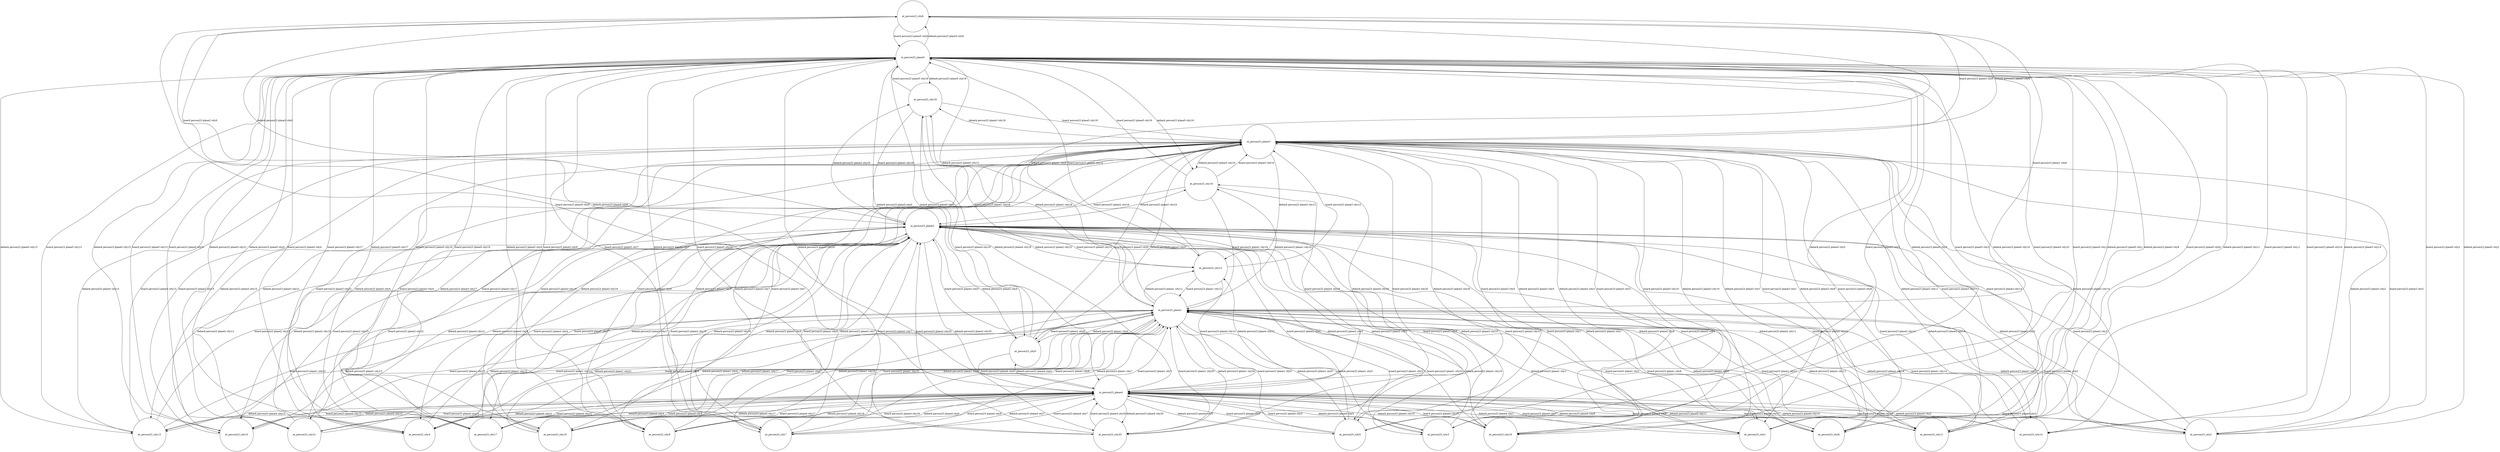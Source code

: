digraph Tree {
	node [shape=circle, fontsize=14, color=black, fillcolor=white, fontcolor=black];
	 edge [style=solid, color=black];
at_person23_city6 [label="at_person23_city6"];
in_person23_plane5 [label="in_person23_plane5"];
in_person23_plane4 [label="in_person23_plane4"];
in_person23_plane1 [label="in_person23_plane1"];
in_person23_plane2 [label="in_person23_plane2"];
in_person23_plane3 [label="in_person23_plane3"];
at_person23_city1 [label="at_person23_city1"];
at_person23_city8 [label="at_person23_city8"];
at_person23_city13 [label="at_person23_city13"];
at_person23_city15 [label="at_person23_city15"];
at_person23_city21 [label="at_person23_city21"];
at_person23_city4 [label="at_person23_city4"];
at_person23_city14 [label="at_person23_city14"];
at_person23_city2 [label="at_person23_city2"];
at_person23_city17 [label="at_person23_city17"];
at_person23_city19 [label="at_person23_city19"];
at_person23_city9 [label="at_person23_city9"];
at_person23_city7 [label="at_person23_city7"];
at_person23_city20 [label="at_person23_city20"];
at_person23_city5 [label="at_person23_city5"];
at_person23_city3 [label="at_person23_city3"];
at_person23_city11 [label="at_person23_city11"];
at_person23_city10 [label="at_person23_city10"];
at_person23_city0 [label="at_person23_city0"];
at_person23_city12 [label="at_person23_city12"];
at_person23_city16 [label="at_person23_city16"];
at_person23_city18 [label="at_person23_city18"];
at_person23_city6 -> in_person23_plane5 [label="board person23 plane5 city6"];
at_person23_city6 -> in_person23_plane4 [label="board person23 plane4 city6"];
at_person23_city6 -> in_person23_plane1 [label="board person23 plane1 city6"];
at_person23_city6 -> in_person23_plane2 [label="board person23 plane2 city6"];
at_person23_city6 -> in_person23_plane3 [label="board person23 plane3 city6"];
at_person23_city1 -> in_person23_plane5 [label="board person23 plane5 city1"];
at_person23_city1 -> in_person23_plane4 [label="board person23 plane4 city1"];
at_person23_city1 -> in_person23_plane1 [label="board person23 plane1 city1"];
at_person23_city1 -> in_person23_plane2 [label="board person23 plane2 city1"];
at_person23_city1 -> in_person23_plane3 [label="board person23 plane3 city1"];
at_person23_city8 -> in_person23_plane5 [label="board person23 plane5 city8"];
at_person23_city8 -> in_person23_plane4 [label="board person23 plane4 city8"];
at_person23_city8 -> in_person23_plane1 [label="board person23 plane1 city8"];
at_person23_city8 -> in_person23_plane2 [label="board person23 plane2 city8"];
at_person23_city8 -> in_person23_plane3 [label="board person23 plane3 city8"];
at_person23_city13 -> in_person23_plane5 [label="board person23 plane5 city13"];
at_person23_city13 -> in_person23_plane4 [label="board person23 plane4 city13"];
at_person23_city13 -> in_person23_plane1 [label="board person23 plane1 city13"];
at_person23_city13 -> in_person23_plane2 [label="board person23 plane2 city13"];
at_person23_city13 -> in_person23_plane3 [label="board person23 plane3 city13"];
at_person23_city15 -> in_person23_plane5 [label="board person23 plane5 city15"];
at_person23_city15 -> in_person23_plane4 [label="board person23 plane4 city15"];
at_person23_city15 -> in_person23_plane1 [label="board person23 plane1 city15"];
at_person23_city15 -> in_person23_plane2 [label="board person23 plane2 city15"];
at_person23_city15 -> in_person23_plane3 [label="board person23 plane3 city15"];
at_person23_city21 -> in_person23_plane5 [label="board person23 plane5 city21"];
at_person23_city21 -> in_person23_plane4 [label="board person23 plane4 city21"];
at_person23_city21 -> in_person23_plane1 [label="board person23 plane1 city21"];
at_person23_city21 -> in_person23_plane2 [label="board person23 plane2 city21"];
at_person23_city21 -> in_person23_plane3 [label="board person23 plane3 city21"];
at_person23_city4 -> in_person23_plane5 [label="board person23 plane5 city4"];
at_person23_city4 -> in_person23_plane4 [label="board person23 plane4 city4"];
at_person23_city4 -> in_person23_plane1 [label="board person23 plane1 city4"];
at_person23_city4 -> in_person23_plane2 [label="board person23 plane2 city4"];
at_person23_city4 -> in_person23_plane3 [label="board person23 plane3 city4"];
at_person23_city14 -> in_person23_plane5 [label="board person23 plane5 city14"];
at_person23_city14 -> in_person23_plane4 [label="board person23 plane4 city14"];
at_person23_city14 -> in_person23_plane1 [label="board person23 plane1 city14"];
at_person23_city14 -> in_person23_plane2 [label="board person23 plane2 city14"];
at_person23_city14 -> in_person23_plane3 [label="board person23 plane3 city14"];
in_person23_plane5 -> at_person23_city6 [label="debark person23 plane5 city6"];
in_person23_plane5 -> at_person23_city1 [label="debark person23 plane5 city1"];
in_person23_plane5 -> at_person23_city8 [label="debark person23 plane5 city8"];
in_person23_plane5 -> at_person23_city13 [label="debark person23 plane5 city13"];
in_person23_plane5 -> at_person23_city15 [label="debark person23 plane5 city15"];
in_person23_plane5 -> at_person23_city21 [label="debark person23 plane5 city21"];
in_person23_plane5 -> at_person23_city4 [label="debark person23 plane5 city4"];
in_person23_plane5 -> at_person23_city14 [label="debark person23 plane5 city14"];
in_person23_plane5 -> at_person23_city2 [label="debark person23 plane5 city2"];
in_person23_plane5 -> at_person23_city17 [label="debark person23 plane5 city17"];
in_person23_plane5 -> at_person23_city19 [label="debark person23 plane5 city19"];
in_person23_plane5 -> at_person23_city9 [label="debark person23 plane5 city9"];
in_person23_plane5 -> at_person23_city7 [label="debark person23 plane5 city7"];
in_person23_plane5 -> at_person23_city20 [label="debark person23 plane5 city20"];
in_person23_plane5 -> at_person23_city5 [label="debark person23 plane5 city5"];
in_person23_plane5 -> at_person23_city3 [label="debark person23 plane5 city3"];
in_person23_plane5 -> at_person23_city11 [label="debark person23 plane5 city11"];
in_person23_plane5 -> at_person23_city10 [label="debark person23 plane5 city10"];
in_person23_plane5 -> at_person23_city0 [label="debark person23 plane5 city0"];
in_person23_plane5 -> at_person23_city12 [label="debark person23 plane5 city12"];
in_person23_plane5 -> at_person23_city16 [label="debark person23 plane5 city16"];
in_person23_plane5 -> at_person23_city18 [label="debark person23 plane5 city18"];
at_person23_city2 -> in_person23_plane5 [label="board person23 plane5 city2"];
at_person23_city2 -> in_person23_plane4 [label="board person23 plane4 city2"];
at_person23_city2 -> in_person23_plane1 [label="board person23 plane1 city2"];
at_person23_city2 -> in_person23_plane2 [label="board person23 plane2 city2"];
at_person23_city2 -> in_person23_plane3 [label="board person23 plane3 city2"];
at_person23_city17 -> in_person23_plane5 [label="board person23 plane5 city17"];
at_person23_city17 -> in_person23_plane4 [label="board person23 plane4 city17"];
at_person23_city17 -> in_person23_plane1 [label="board person23 plane1 city17"];
at_person23_city17 -> in_person23_plane2 [label="board person23 plane2 city17"];
at_person23_city17 -> in_person23_plane3 [label="board person23 plane3 city17"];
at_person23_city19 -> in_person23_plane5 [label="board person23 plane5 city19"];
at_person23_city19 -> in_person23_plane4 [label="board person23 plane4 city19"];
at_person23_city19 -> in_person23_plane1 [label="board person23 plane1 city19"];
at_person23_city19 -> in_person23_plane2 [label="board person23 plane2 city19"];
at_person23_city19 -> in_person23_plane3 [label="board person23 plane3 city19"];
at_person23_city9 -> in_person23_plane5 [label="board person23 plane5 city9"];
at_person23_city9 -> in_person23_plane4 [label="board person23 plane4 city9"];
at_person23_city9 -> in_person23_plane1 [label="board person23 plane1 city9"];
at_person23_city9 -> in_person23_plane2 [label="board person23 plane2 city9"];
at_person23_city9 -> in_person23_plane3 [label="board person23 plane3 city9"];
at_person23_city7 -> in_person23_plane5 [label="board person23 plane5 city7"];
at_person23_city7 -> in_person23_plane4 [label="board person23 plane4 city7"];
at_person23_city7 -> in_person23_plane1 [label="board person23 plane1 city7"];
at_person23_city7 -> in_person23_plane2 [label="board person23 plane2 city7"];
at_person23_city7 -> in_person23_plane3 [label="board person23 plane3 city7"];
at_person23_city20 -> in_person23_plane5 [label="board person23 plane5 city20"];
at_person23_city20 -> in_person23_plane4 [label="board person23 plane4 city20"];
at_person23_city20 -> in_person23_plane1 [label="board person23 plane1 city20"];
at_person23_city20 -> in_person23_plane2 [label="board person23 plane2 city20"];
at_person23_city20 -> in_person23_plane3 [label="board person23 plane3 city20"];
at_person23_city5 -> in_person23_plane5 [label="board person23 plane5 city5"];
at_person23_city5 -> in_person23_plane4 [label="board person23 plane4 city5"];
at_person23_city5 -> in_person23_plane1 [label="board person23 plane1 city5"];
at_person23_city5 -> in_person23_plane2 [label="board person23 plane2 city5"];
at_person23_city5 -> in_person23_plane3 [label="board person23 plane3 city5"];
at_person23_city3 -> in_person23_plane5 [label="board person23 plane5 city3"];
at_person23_city3 -> in_person23_plane4 [label="board person23 plane4 city3"];
at_person23_city3 -> in_person23_plane1 [label="board person23 plane1 city3"];
at_person23_city3 -> in_person23_plane2 [label="board person23 plane2 city3"];
at_person23_city3 -> in_person23_plane3 [label="board person23 plane3 city3"];
at_person23_city11 -> in_person23_plane5 [label="board person23 plane5 city11"];
at_person23_city11 -> in_person23_plane4 [label="board person23 plane4 city11"];
at_person23_city11 -> in_person23_plane1 [label="board person23 plane1 city11"];
at_person23_city11 -> in_person23_plane2 [label="board person23 plane2 city11"];
at_person23_city11 -> in_person23_plane3 [label="board person23 plane3 city11"];
at_person23_city10 -> in_person23_plane5 [label="board person23 plane5 city10"];
at_person23_city10 -> in_person23_plane4 [label="board person23 plane4 city10"];
at_person23_city10 -> in_person23_plane1 [label="board person23 plane1 city10"];
at_person23_city10 -> in_person23_plane2 [label="board person23 plane2 city10"];
at_person23_city10 -> in_person23_plane3 [label="board person23 plane3 city10"];
in_person23_plane4 -> at_person23_city6 [label="debark person23 plane4 city6"];
in_person23_plane4 -> at_person23_city1 [label="debark person23 plane4 city1"];
in_person23_plane4 -> at_person23_city8 [label="debark person23 plane4 city8"];
in_person23_plane4 -> at_person23_city13 [label="debark person23 plane4 city13"];
in_person23_plane4 -> at_person23_city15 [label="debark person23 plane4 city15"];
in_person23_plane4 -> at_person23_city21 [label="debark person23 plane4 city21"];
in_person23_plane4 -> at_person23_city4 [label="debark person23 plane4 city4"];
in_person23_plane4 -> at_person23_city14 [label="debark person23 plane4 city14"];
in_person23_plane4 -> at_person23_city2 [label="debark person23 plane4 city2"];
in_person23_plane4 -> at_person23_city17 [label="debark person23 plane4 city17"];
in_person23_plane4 -> at_person23_city19 [label="debark person23 plane4 city19"];
in_person23_plane4 -> at_person23_city9 [label="debark person23 plane4 city9"];
in_person23_plane4 -> at_person23_city7 [label="debark person23 plane4 city7"];
in_person23_plane4 -> at_person23_city20 [label="debark person23 plane4 city20"];
in_person23_plane4 -> at_person23_city5 [label="debark person23 plane4 city5"];
in_person23_plane4 -> at_person23_city3 [label="debark person23 plane4 city3"];
in_person23_plane4 -> at_person23_city11 [label="debark person23 plane4 city11"];
in_person23_plane4 -> at_person23_city10 [label="debark person23 plane4 city10"];
in_person23_plane4 -> at_person23_city0 [label="debark person23 plane4 city0"];
in_person23_plane4 -> at_person23_city12 [label="debark person23 plane4 city12"];
in_person23_plane4 -> at_person23_city16 [label="debark person23 plane4 city16"];
in_person23_plane4 -> at_person23_city18 [label="debark person23 plane4 city18"];
in_person23_plane1 -> at_person23_city6 [label="debark person23 plane1 city6"];
in_person23_plane1 -> at_person23_city1 [label="debark person23 plane1 city1"];
in_person23_plane1 -> at_person23_city8 [label="debark person23 plane1 city8"];
in_person23_plane1 -> at_person23_city13 [label="debark person23 plane1 city13"];
in_person23_plane1 -> at_person23_city15 [label="debark person23 plane1 city15"];
in_person23_plane1 -> at_person23_city21 [label="debark person23 plane1 city21"];
in_person23_plane1 -> at_person23_city4 [label="debark person23 plane1 city4"];
in_person23_plane1 -> at_person23_city14 [label="debark person23 plane1 city14"];
in_person23_plane1 -> at_person23_city2 [label="debark person23 plane1 city2"];
in_person23_plane1 -> at_person23_city17 [label="debark person23 plane1 city17"];
in_person23_plane1 -> at_person23_city19 [label="debark person23 plane1 city19"];
in_person23_plane1 -> at_person23_city9 [label="debark person23 plane1 city9"];
in_person23_plane1 -> at_person23_city7 [label="debark person23 plane1 city7"];
in_person23_plane1 -> at_person23_city20 [label="debark person23 plane1 city20"];
in_person23_plane1 -> at_person23_city5 [label="debark person23 plane1 city5"];
in_person23_plane1 -> at_person23_city3 [label="debark person23 plane1 city3"];
in_person23_plane1 -> at_person23_city11 [label="debark person23 plane1 city11"];
in_person23_plane1 -> at_person23_city10 [label="debark person23 plane1 city10"];
in_person23_plane1 -> at_person23_city0 [label="debark person23 plane1 city0"];
in_person23_plane1 -> at_person23_city12 [label="debark person23 plane1 city12"];
in_person23_plane1 -> at_person23_city16 [label="debark person23 plane1 city16"];
in_person23_plane1 -> at_person23_city18 [label="debark person23 plane1 city18"];
at_person23_city0 -> in_person23_plane5 [label="board person23 plane5 city0"];
at_person23_city0 -> in_person23_plane4 [label="board person23 plane4 city0"];
at_person23_city0 -> in_person23_plane1 [label="board person23 plane1 city0"];
at_person23_city0 -> in_person23_plane2 [label="board person23 plane2 city0"];
at_person23_city0 -> in_person23_plane3 [label="board person23 plane3 city0"];
at_person23_city12 -> in_person23_plane5 [label="board person23 plane5 city12"];
at_person23_city12 -> in_person23_plane4 [label="board person23 plane4 city12"];
at_person23_city12 -> in_person23_plane1 [label="board person23 plane1 city12"];
at_person23_city12 -> in_person23_plane2 [label="board person23 plane2 city12"];
at_person23_city12 -> in_person23_plane3 [label="board person23 plane3 city12"];
in_person23_plane2 -> at_person23_city6 [label="debark person23 plane2 city6"];
in_person23_plane2 -> at_person23_city1 [label="debark person23 plane2 city1"];
in_person23_plane2 -> at_person23_city8 [label="debark person23 plane2 city8"];
in_person23_plane2 -> at_person23_city13 [label="debark person23 plane2 city13"];
in_person23_plane2 -> at_person23_city15 [label="debark person23 plane2 city15"];
in_person23_plane2 -> at_person23_city21 [label="debark person23 plane2 city21"];
in_person23_plane2 -> at_person23_city4 [label="debark person23 plane2 city4"];
in_person23_plane2 -> at_person23_city14 [label="debark person23 plane2 city14"];
in_person23_plane2 -> at_person23_city2 [label="debark person23 plane2 city2"];
in_person23_plane2 -> at_person23_city17 [label="debark person23 plane2 city17"];
in_person23_plane2 -> at_person23_city19 [label="debark person23 plane2 city19"];
in_person23_plane2 -> at_person23_city9 [label="debark person23 plane2 city9"];
in_person23_plane2 -> at_person23_city7 [label="debark person23 plane2 city7"];
in_person23_plane2 -> at_person23_city20 [label="debark person23 plane2 city20"];
in_person23_plane2 -> at_person23_city5 [label="debark person23 plane2 city5"];
in_person23_plane2 -> at_person23_city3 [label="debark person23 plane2 city3"];
in_person23_plane2 -> at_person23_city11 [label="debark person23 plane2 city11"];
in_person23_plane2 -> at_person23_city10 [label="debark person23 plane2 city10"];
in_person23_plane2 -> at_person23_city0 [label="debark person23 plane2 city0"];
in_person23_plane2 -> at_person23_city12 [label="debark person23 plane2 city12"];
in_person23_plane2 -> at_person23_city16 [label="debark person23 plane2 city16"];
in_person23_plane2 -> at_person23_city18 [label="debark person23 plane2 city18"];
at_person23_city16 -> in_person23_plane5 [label="board person23 plane5 city16"];
at_person23_city16 -> in_person23_plane4 [label="board person23 plane4 city16"];
at_person23_city16 -> in_person23_plane1 [label="board person23 plane1 city16"];
at_person23_city16 -> in_person23_plane2 [label="board person23 plane2 city16"];
at_person23_city16 -> in_person23_plane3 [label="board person23 plane3 city16"];
in_person23_plane3 -> at_person23_city6 [label="debark person23 plane3 city6"];
in_person23_plane3 -> at_person23_city1 [label="debark person23 plane3 city1"];
in_person23_plane3 -> at_person23_city8 [label="debark person23 plane3 city8"];
in_person23_plane3 -> at_person23_city13 [label="debark person23 plane3 city13"];
in_person23_plane3 -> at_person23_city15 [label="debark person23 plane3 city15"];
in_person23_plane3 -> at_person23_city21 [label="debark person23 plane3 city21"];
in_person23_plane3 -> at_person23_city4 [label="debark person23 plane3 city4"];
in_person23_plane3 -> at_person23_city14 [label="debark person23 plane3 city14"];
in_person23_plane3 -> at_person23_city2 [label="debark person23 plane3 city2"];
in_person23_plane3 -> at_person23_city17 [label="debark person23 plane3 city17"];
in_person23_plane3 -> at_person23_city19 [label="debark person23 plane3 city19"];
in_person23_plane3 -> at_person23_city9 [label="debark person23 plane3 city9"];
in_person23_plane3 -> at_person23_city7 [label="debark person23 plane3 city7"];
in_person23_plane3 -> at_person23_city20 [label="debark person23 plane3 city20"];
in_person23_plane3 -> at_person23_city5 [label="debark person23 plane3 city5"];
in_person23_plane3 -> at_person23_city3 [label="debark person23 plane3 city3"];
in_person23_plane3 -> at_person23_city11 [label="debark person23 plane3 city11"];
in_person23_plane3 -> at_person23_city10 [label="debark person23 plane3 city10"];
in_person23_plane3 -> at_person23_city0 [label="debark person23 plane3 city0"];
in_person23_plane3 -> at_person23_city12 [label="debark person23 plane3 city12"];
in_person23_plane3 -> at_person23_city16 [label="debark person23 plane3 city16"];
in_person23_plane3 -> at_person23_city18 [label="debark person23 plane3 city18"];
at_person23_city18 -> in_person23_plane5 [label="board person23 plane5 city18"];
at_person23_city18 -> in_person23_plane4 [label="board person23 plane4 city18"];
at_person23_city18 -> in_person23_plane1 [label="board person23 plane1 city18"];
at_person23_city18 -> in_person23_plane2 [label="board person23 plane2 city18"];
at_person23_city18 -> in_person23_plane3 [label="board person23 plane3 city18"];
}
